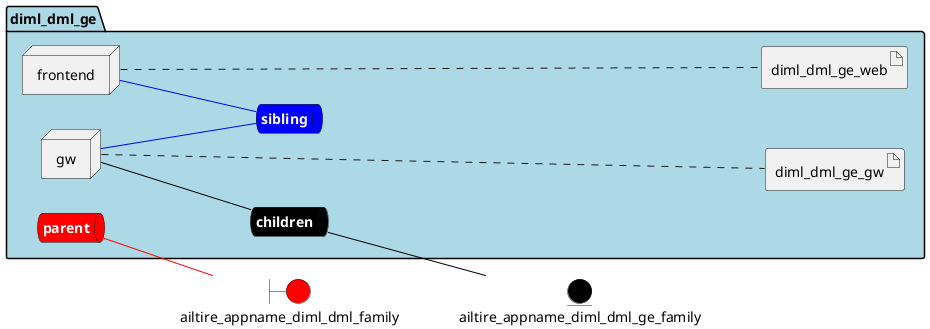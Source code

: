 @startuml

left to right direction


boundary ailtire_appname_diml_dml_family #red


entity ailtire_appname_diml_dml_ge_family #black




package "diml_dml_ge" #lightblue {
    queue childrennet #black [
            <b><color:white>children</color></b>
    ]
    
    childrennet -[#black]- ailtire_appname_diml_dml_ge_family
    
    queue siblingnet #blue [
            <b><color:white>sibling</color></b>
    ]
    
    queue parentnet #red [
            <b><color:white>parent</color></b>
    ]
    
    parentnet -[#red]- ailtire_appname_diml_dml_family
    

node "frontend" as frontendService
node "gw" as gwService


        artifact "diml_dml_ge_web" as diml_dml_ge_webimage
    
        artifact "diml_dml_ge_gw" as diml_dml_ge_gwimage
    
}

frontendService -[#blue]- siblingnet

gwService -[#black]- childrennet

gwService -[#blue]- siblingnet
frontendService .... diml_dml_ge_webimage
gwService .... diml_dml_ge_gwimage


@enduml
